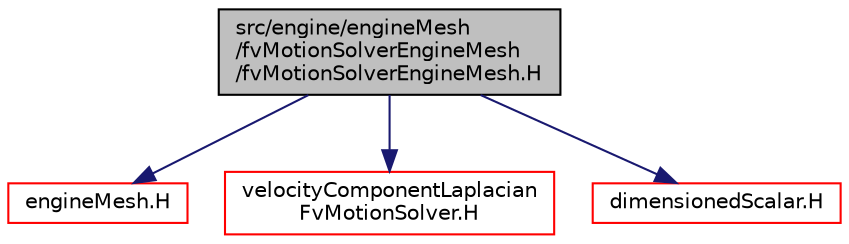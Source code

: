 digraph "src/engine/engineMesh/fvMotionSolverEngineMesh/fvMotionSolverEngineMesh.H"
{
  bgcolor="transparent";
  edge [fontname="Helvetica",fontsize="10",labelfontname="Helvetica",labelfontsize="10"];
  node [fontname="Helvetica",fontsize="10",shape=record];
  Node1 [label="src/engine/engineMesh\l/fvMotionSolverEngineMesh\l/fvMotionSolverEngineMesh.H",height=0.2,width=0.4,color="black", fillcolor="grey75", style="filled", fontcolor="black"];
  Node1 -> Node2 [color="midnightblue",fontsize="10",style="solid",fontname="Helvetica"];
  Node2 [label="engineMesh.H",height=0.2,width=0.4,color="red",URL="$a05080.html"];
  Node1 -> Node3 [color="midnightblue",fontsize="10",style="solid",fontname="Helvetica"];
  Node3 [label="velocityComponentLaplacian\lFvMotionSolver.H",height=0.2,width=0.4,color="red",URL="$a06295.html"];
  Node1 -> Node4 [color="midnightblue",fontsize="10",style="solid",fontname="Helvetica"];
  Node4 [label="dimensionedScalar.H",height=0.2,width=0.4,color="red",URL="$a07989.html"];
}
